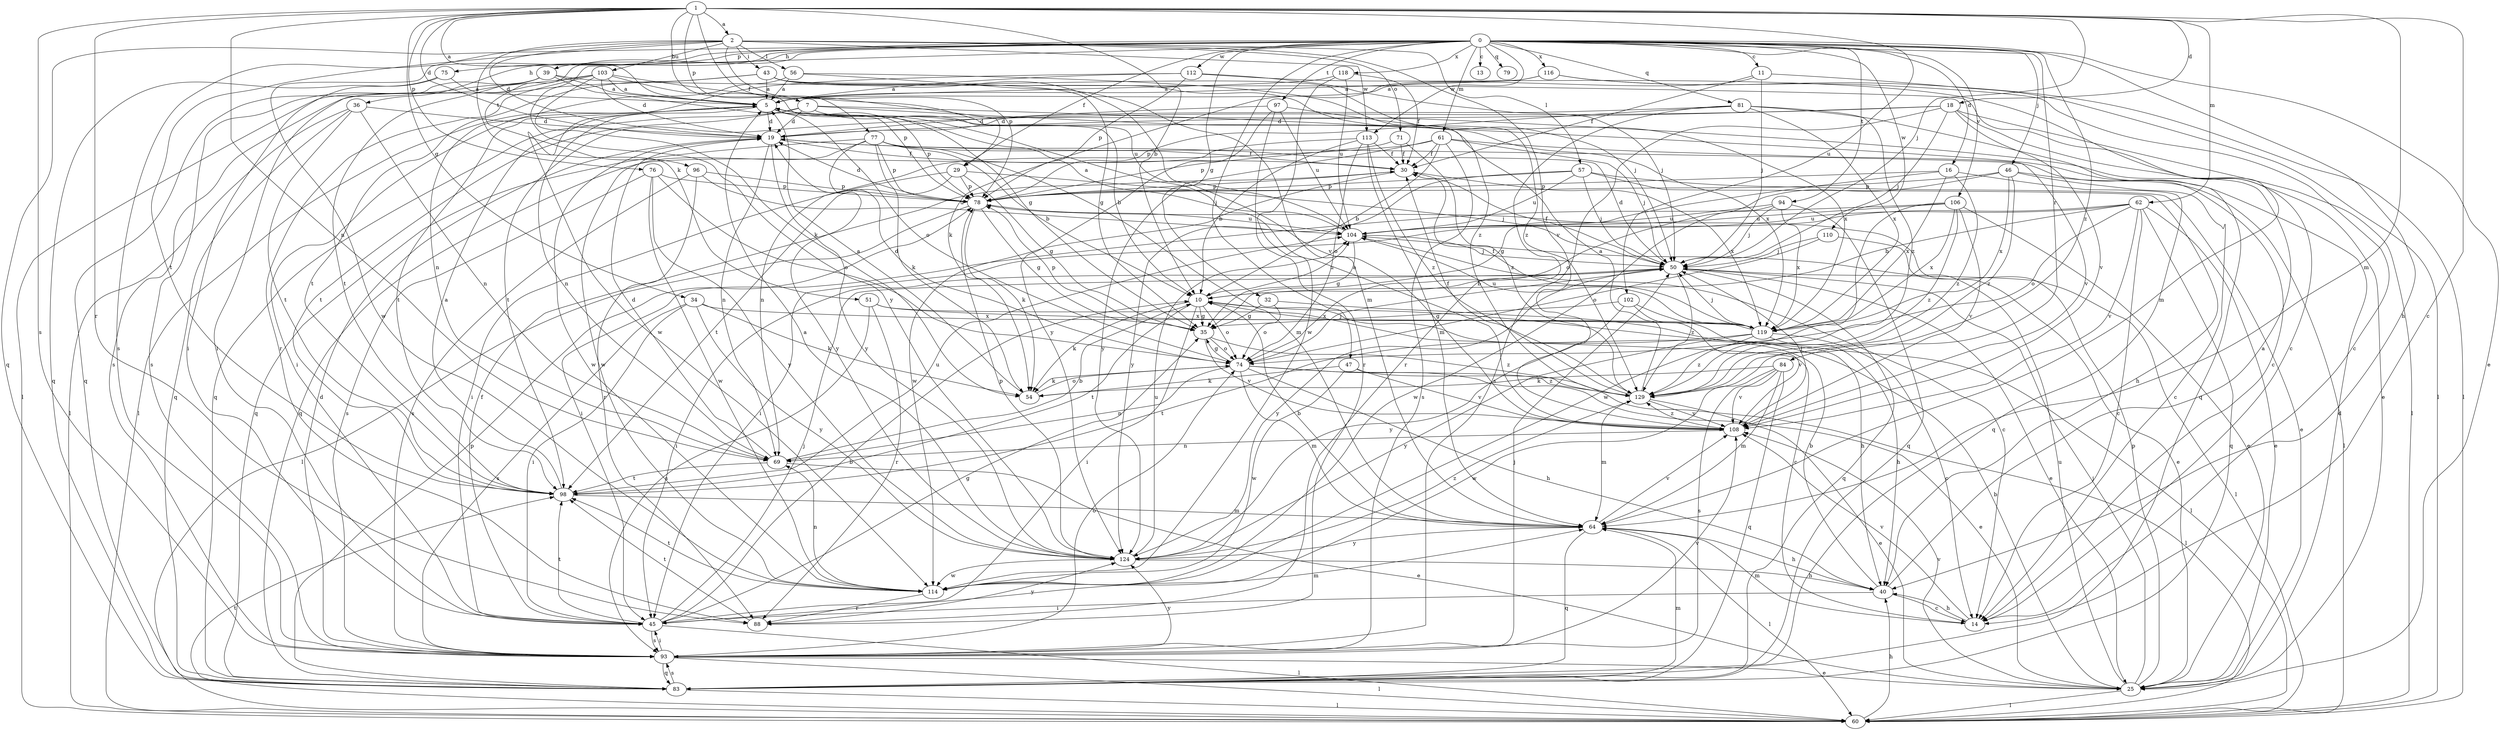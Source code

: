 strict digraph  {
0;
1;
2;
5;
7;
10;
11;
13;
14;
16;
18;
19;
25;
29;
30;
32;
34;
35;
36;
39;
40;
43;
45;
46;
47;
50;
51;
54;
56;
57;
60;
61;
62;
64;
69;
71;
74;
75;
76;
77;
78;
79;
81;
83;
84;
88;
93;
94;
96;
97;
98;
102;
103;
104;
106;
108;
110;
112;
113;
114;
116;
118;
119;
124;
129;
0 -> 11  [label=c];
0 -> 13  [label=c];
0 -> 16  [label=d];
0 -> 25  [label=e];
0 -> 29  [label=f];
0 -> 32  [label=g];
0 -> 36  [label=h];
0 -> 39  [label=h];
0 -> 40  [label=h];
0 -> 46  [label=j];
0 -> 47  [label=j];
0 -> 61  [label=m];
0 -> 75  [label=p];
0 -> 79  [label=q];
0 -> 81  [label=q];
0 -> 83  [label=q];
0 -> 84  [label=r];
0 -> 93  [label=s];
0 -> 94  [label=t];
0 -> 96  [label=t];
0 -> 97  [label=t];
0 -> 106  [label=v];
0 -> 110  [label=w];
0 -> 112  [label=w];
0 -> 113  [label=w];
0 -> 116  [label=x];
0 -> 118  [label=x];
0 -> 124  [label=y];
0 -> 129  [label=z];
1 -> 2  [label=a];
1 -> 5  [label=a];
1 -> 7  [label=b];
1 -> 10  [label=b];
1 -> 14  [label=c];
1 -> 18  [label=d];
1 -> 19  [label=d];
1 -> 29  [label=f];
1 -> 34  [label=g];
1 -> 50  [label=j];
1 -> 62  [label=m];
1 -> 64  [label=m];
1 -> 69  [label=n];
1 -> 76  [label=p];
1 -> 77  [label=p];
1 -> 88  [label=r];
1 -> 93  [label=s];
1 -> 102  [label=u];
2 -> 19  [label=d];
2 -> 43  [label=i];
2 -> 51  [label=k];
2 -> 56  [label=l];
2 -> 57  [label=l];
2 -> 71  [label=o];
2 -> 78  [label=p];
2 -> 98  [label=t];
2 -> 103  [label=u];
2 -> 108  [label=v];
2 -> 113  [label=w];
2 -> 114  [label=w];
5 -> 19  [label=d];
5 -> 45  [label=i];
5 -> 60  [label=l];
5 -> 69  [label=n];
5 -> 74  [label=o];
5 -> 78  [label=p];
5 -> 98  [label=t];
7 -> 10  [label=b];
7 -> 14  [label=c];
7 -> 19  [label=d];
7 -> 83  [label=q];
7 -> 98  [label=t];
7 -> 119  [label=x];
10 -> 35  [label=g];
10 -> 45  [label=i];
10 -> 54  [label=k];
10 -> 74  [label=o];
10 -> 98  [label=t];
10 -> 104  [label=u];
10 -> 119  [label=x];
11 -> 5  [label=a];
11 -> 30  [label=f];
11 -> 50  [label=j];
11 -> 60  [label=l];
14 -> 40  [label=h];
14 -> 64  [label=m];
14 -> 108  [label=v];
16 -> 35  [label=g];
16 -> 78  [label=p];
16 -> 83  [label=q];
16 -> 119  [label=x];
16 -> 129  [label=z];
18 -> 19  [label=d];
18 -> 25  [label=e];
18 -> 50  [label=j];
18 -> 60  [label=l];
18 -> 93  [label=s];
18 -> 98  [label=t];
18 -> 108  [label=v];
19 -> 30  [label=f];
19 -> 69  [label=n];
19 -> 114  [label=w];
19 -> 124  [label=y];
25 -> 10  [label=b];
25 -> 19  [label=d];
25 -> 50  [label=j];
25 -> 60  [label=l];
25 -> 78  [label=p];
25 -> 104  [label=u];
25 -> 108  [label=v];
29 -> 35  [label=g];
29 -> 45  [label=i];
29 -> 50  [label=j];
29 -> 78  [label=p];
29 -> 98  [label=t];
30 -> 78  [label=p];
30 -> 114  [label=w];
30 -> 119  [label=x];
32 -> 35  [label=g];
32 -> 60  [label=l];
32 -> 74  [label=o];
34 -> 45  [label=i];
34 -> 54  [label=k];
34 -> 93  [label=s];
34 -> 119  [label=x];
34 -> 124  [label=y];
35 -> 74  [label=o];
35 -> 78  [label=p];
35 -> 108  [label=v];
35 -> 129  [label=z];
36 -> 19  [label=d];
36 -> 60  [label=l];
36 -> 69  [label=n];
36 -> 83  [label=q];
36 -> 98  [label=t];
39 -> 5  [label=a];
39 -> 14  [label=c];
39 -> 78  [label=p];
39 -> 83  [label=q];
39 -> 93  [label=s];
39 -> 98  [label=t];
40 -> 5  [label=a];
40 -> 10  [label=b];
40 -> 14  [label=c];
40 -> 45  [label=i];
43 -> 5  [label=a];
43 -> 35  [label=g];
43 -> 50  [label=j];
43 -> 93  [label=s];
43 -> 98  [label=t];
43 -> 108  [label=v];
43 -> 129  [label=z];
45 -> 10  [label=b];
45 -> 30  [label=f];
45 -> 35  [label=g];
45 -> 50  [label=j];
45 -> 60  [label=l];
45 -> 64  [label=m];
45 -> 93  [label=s];
45 -> 98  [label=t];
46 -> 14  [label=c];
46 -> 60  [label=l];
46 -> 74  [label=o];
46 -> 78  [label=p];
46 -> 119  [label=x];
46 -> 129  [label=z];
47 -> 54  [label=k];
47 -> 60  [label=l];
47 -> 108  [label=v];
47 -> 114  [label=w];
50 -> 10  [label=b];
50 -> 19  [label=d];
50 -> 25  [label=e];
50 -> 30  [label=f];
50 -> 45  [label=i];
50 -> 60  [label=l];
50 -> 83  [label=q];
50 -> 124  [label=y];
50 -> 129  [label=z];
51 -> 14  [label=c];
51 -> 88  [label=r];
51 -> 93  [label=s];
51 -> 119  [label=x];
54 -> 5  [label=a];
54 -> 74  [label=o];
56 -> 5  [label=a];
56 -> 64  [label=m];
56 -> 69  [label=n];
56 -> 129  [label=z];
57 -> 25  [label=e];
57 -> 40  [label=h];
57 -> 50  [label=j];
57 -> 78  [label=p];
57 -> 104  [label=u];
57 -> 124  [label=y];
60 -> 40  [label=h];
60 -> 98  [label=t];
61 -> 10  [label=b];
61 -> 30  [label=f];
61 -> 50  [label=j];
61 -> 69  [label=n];
61 -> 93  [label=s];
61 -> 108  [label=v];
61 -> 124  [label=y];
62 -> 10  [label=b];
62 -> 14  [label=c];
62 -> 25  [label=e];
62 -> 45  [label=i];
62 -> 74  [label=o];
62 -> 83  [label=q];
62 -> 104  [label=u];
62 -> 108  [label=v];
64 -> 10  [label=b];
64 -> 40  [label=h];
64 -> 60  [label=l];
64 -> 83  [label=q];
64 -> 108  [label=v];
64 -> 124  [label=y];
69 -> 10  [label=b];
69 -> 19  [label=d];
69 -> 25  [label=e];
69 -> 98  [label=t];
71 -> 30  [label=f];
71 -> 78  [label=p];
71 -> 129  [label=z];
74 -> 19  [label=d];
74 -> 25  [label=e];
74 -> 35  [label=g];
74 -> 40  [label=h];
74 -> 50  [label=j];
74 -> 54  [label=k];
74 -> 64  [label=m];
74 -> 69  [label=n];
74 -> 129  [label=z];
75 -> 5  [label=a];
75 -> 45  [label=i];
75 -> 83  [label=q];
76 -> 74  [label=o];
76 -> 78  [label=p];
76 -> 93  [label=s];
76 -> 114  [label=w];
76 -> 124  [label=y];
77 -> 10  [label=b];
77 -> 30  [label=f];
77 -> 54  [label=k];
77 -> 64  [label=m];
77 -> 78  [label=p];
77 -> 83  [label=q];
77 -> 114  [label=w];
77 -> 124  [label=y];
78 -> 19  [label=d];
78 -> 35  [label=g];
78 -> 54  [label=k];
78 -> 60  [label=l];
78 -> 104  [label=u];
81 -> 19  [label=d];
81 -> 78  [label=p];
81 -> 83  [label=q];
81 -> 88  [label=r];
81 -> 119  [label=x];
81 -> 129  [label=z];
83 -> 60  [label=l];
83 -> 64  [label=m];
83 -> 78  [label=p];
83 -> 93  [label=s];
84 -> 54  [label=k];
84 -> 64  [label=m];
84 -> 83  [label=q];
84 -> 93  [label=s];
84 -> 108  [label=v];
84 -> 114  [label=w];
88 -> 98  [label=t];
88 -> 124  [label=y];
93 -> 19  [label=d];
93 -> 25  [label=e];
93 -> 45  [label=i];
93 -> 50  [label=j];
93 -> 60  [label=l];
93 -> 74  [label=o];
93 -> 83  [label=q];
93 -> 108  [label=v];
93 -> 124  [label=y];
94 -> 50  [label=j];
94 -> 83  [label=q];
94 -> 104  [label=u];
94 -> 114  [label=w];
94 -> 119  [label=x];
96 -> 78  [label=p];
96 -> 88  [label=r];
96 -> 93  [label=s];
96 -> 104  [label=u];
97 -> 19  [label=d];
97 -> 88  [label=r];
97 -> 104  [label=u];
97 -> 119  [label=x];
97 -> 124  [label=y];
98 -> 5  [label=a];
98 -> 64  [label=m];
98 -> 104  [label=u];
102 -> 35  [label=g];
102 -> 40  [label=h];
102 -> 108  [label=v];
102 -> 124  [label=y];
103 -> 5  [label=a];
103 -> 19  [label=d];
103 -> 35  [label=g];
103 -> 45  [label=i];
103 -> 54  [label=k];
103 -> 60  [label=l];
103 -> 88  [label=r];
103 -> 104  [label=u];
104 -> 5  [label=a];
104 -> 14  [label=c];
104 -> 35  [label=g];
104 -> 50  [label=j];
106 -> 25  [label=e];
106 -> 45  [label=i];
106 -> 104  [label=u];
106 -> 108  [label=v];
106 -> 114  [label=w];
106 -> 119  [label=x];
106 -> 129  [label=z];
108 -> 5  [label=a];
108 -> 50  [label=j];
108 -> 69  [label=n];
108 -> 129  [label=z];
110 -> 25  [label=e];
110 -> 50  [label=j];
110 -> 74  [label=o];
112 -> 5  [label=a];
112 -> 50  [label=j];
112 -> 64  [label=m];
112 -> 78  [label=p];
112 -> 114  [label=w];
113 -> 10  [label=b];
113 -> 30  [label=f];
113 -> 64  [label=m];
113 -> 74  [label=o];
113 -> 83  [label=q];
113 -> 129  [label=z];
114 -> 69  [label=n];
114 -> 88  [label=r];
114 -> 98  [label=t];
116 -> 5  [label=a];
116 -> 14  [label=c];
116 -> 54  [label=k];
116 -> 60  [label=l];
118 -> 5  [label=a];
118 -> 30  [label=f];
118 -> 104  [label=u];
118 -> 114  [label=w];
119 -> 14  [label=c];
119 -> 30  [label=f];
119 -> 40  [label=h];
119 -> 50  [label=j];
119 -> 98  [label=t];
119 -> 104  [label=u];
119 -> 124  [label=y];
119 -> 129  [label=z];
124 -> 5  [label=a];
124 -> 40  [label=h];
124 -> 78  [label=p];
124 -> 104  [label=u];
124 -> 114  [label=w];
124 -> 129  [label=z];
129 -> 5  [label=a];
129 -> 25  [label=e];
129 -> 30  [label=f];
129 -> 64  [label=m];
129 -> 108  [label=v];
}
